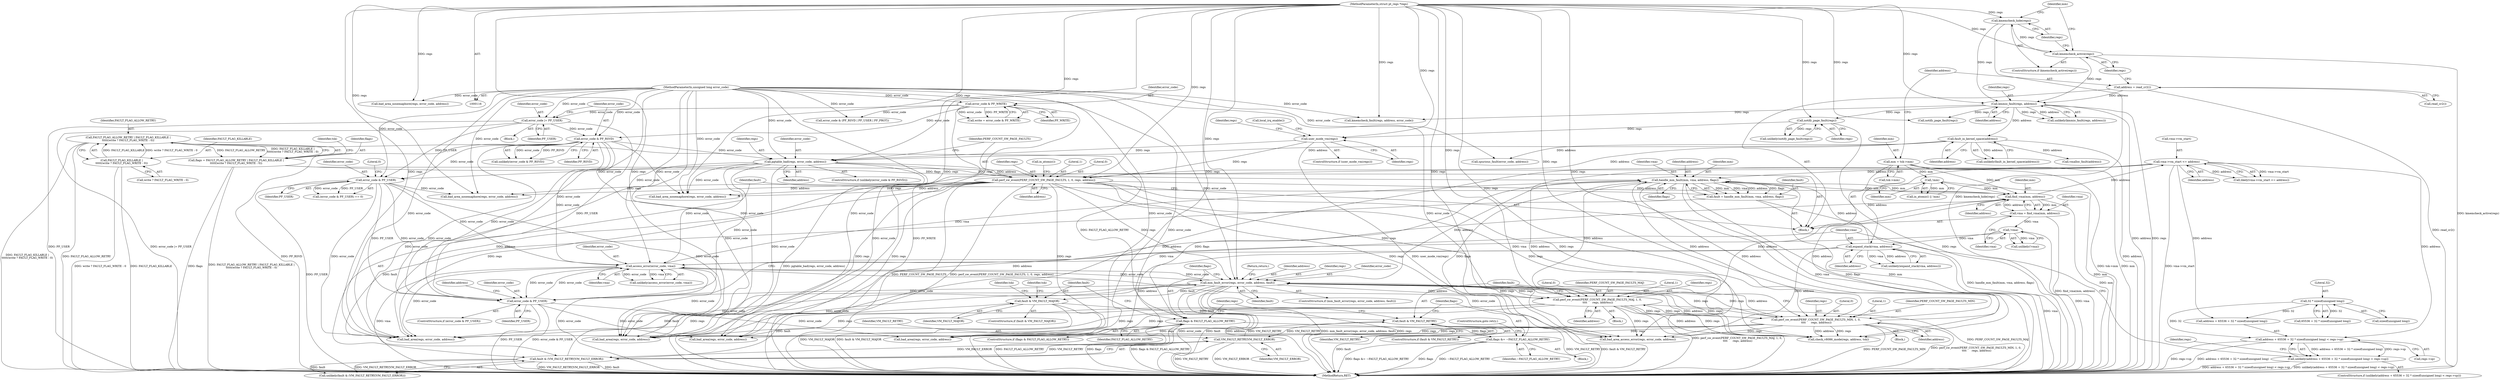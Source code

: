 digraph "0_linux_a8b0ca17b80e92faab46ee7179ba9e99ccb61233_52@API" {
"1000339" [label="(Call,address + 65536 + 32 * sizeof(unsigned long) < regs->sp)"];
"1000312" [label="(Call,vma->vm_start <= address)"];
"1000297" [label="(Call,find_vma(mm, address))"];
"1000382" [label="(Call,handle_mm_fault(mm, vma, address, flags))"];
"1000371" [label="(Call,access_error(error_code, vma))"];
"1000333" [label="(Call,error_code & PF_USER)"];
"1000234" [label="(Call,error_code & PF_RSVD)"];
"1000220" [label="(Call,error_code |= PF_USER)"];
"1000128" [label="(Call,error_code & PF_WRITE)"];
"1000118" [label="(MethodParameterIn,unsigned long error_code)"];
"1000271" [label="(Call,error_code & PF_USER)"];
"1000237" [label="(Call,pgtable_bad(regs, error_code, address))"];
"1000216" [label="(Call,user_mode_vm(regs))"];
"1000212" [label="(Call,notify_page_fault(regs))"];
"1000165" [label="(Call,kmmio_fault(regs, address))"];
"1000156" [label="(Call,kmemcheck_hide(regs))"];
"1000154" [label="(Call,kmemcheck_active(regs))"];
"1000117" [label="(MethodParameterIn,struct pt_regs *regs)"];
"1000150" [label="(Call,address = read_cr2())"];
"1000171" [label="(Call,fault_in_kernel_space(address))"];
"1000396" [label="(Call,mm_fault_error(regs, error_code, address, fault))"];
"1000416" [label="(Call,perf_sw_event(PERF_COUNT_SW_PAGE_FAULTS_MAJ, 1, 0,\n \t\t\t\t      regs, address))"];
"1000428" [label="(Call,perf_sw_event(PERF_COUNT_SW_PAGE_FAULTS_MIN, 1, 0,\n \t\t\t\t      regs, address))"];
"1000241" [label="(Call,perf_sw_event(PERF_COUNT_SW_PAGE_FAULTS, 1, 0, regs, address))"];
"1000389" [label="(Call,fault & (VM_FAULT_RETRY|VM_FAULT_ERROR))"];
"1000380" [label="(Call,fault = handle_mm_fault(mm, vma, address, flags))"];
"1000391" [label="(Call,VM_FAULT_RETRY|VM_FAULT_ERROR)"];
"1000435" [label="(Call,fault & VM_FAULT_RETRY)"];
"1000408" [label="(Call,fault & VM_FAULT_MAJOR)"];
"1000302" [label="(Call,!vma)"];
"1000295" [label="(Call,vma = find_vma(mm, address))"];
"1000359" [label="(Call,expand_stack(vma, address))"];
"1000439" [label="(Call,flags &= ~FAULT_FLAG_ALLOW_RETRY)"];
"1000403" [label="(Call,flags & FAULT_FLAG_ALLOW_RETRY)"];
"1000134" [label="(Call,FAULT_FLAG_ALLOW_RETRY | FAULT_FLAG_KILLABLE |\n\t\t\t\t\t(write ? FAULT_FLAG_WRITE : 0))"];
"1000136" [label="(Call,FAULT_FLAG_KILLABLE |\n\t\t\t\t\t(write ? FAULT_FLAG_WRITE : 0))"];
"1000132" [label="(Call,flags = FAULT_FLAG_ALLOW_RETRY | FAULT_FLAG_KILLABLE |\n\t\t\t\t\t(write ? FAULT_FLAG_WRITE : 0))"];
"1000251" [label="(Call,!mm)"];
"1000145" [label="(Call,mm = tsk->mm)"];
"1000344" [label="(Call,32 * sizeof(unsigned long))"];
"1000338" [label="(Call,unlikely(address + 65536 + 32 * sizeof(unsigned long) < regs->sp))"];
"1000432" [label="(Identifier,regs)"];
"1000419" [label="(Literal,0)"];
"1000433" [label="(Identifier,address)"];
"1000171" [label="(Call,fault_in_kernel_space(address))"];
"1000202" [label="(Call,notify_page_fault(regs))"];
"1000295" [label="(Call,vma = find_vma(mm, address))"];
"1000129" [label="(Identifier,error_code)"];
"1000156" [label="(Call,kmemcheck_hide(regs))"];
"1000401" [label="(Return,return;)"];
"1000327" [label="(Call,bad_area(regs, error_code, address))"];
"1000165" [label="(Call,kmmio_fault(regs, address))"];
"1000400" [label="(Identifier,fault)"];
"1000353" [label="(Identifier,regs)"];
"1000440" [label="(Identifier,flags)"];
"1000233" [label="(Call,unlikely(error_code & PF_RSVD))"];
"1000152" [label="(Call,read_cr2())"];
"1000302" [label="(Call,!vma)"];
"1000254" [label="(Call,bad_area_nosemaphore(regs, error_code, address))"];
"1000243" [label="(Literal,1)"];
"1000212" [label="(Call,notify_page_fault(regs))"];
"1000157" [label="(Identifier,regs)"];
"1000218" [label="(Block,)"];
"1000296" [label="(Identifier,vma)"];
"1000431" [label="(Literal,0)"];
"1000242" [label="(Identifier,PERF_COUNT_SW_PAGE_FAULTS)"];
"1000272" [label="(Identifier,error_code)"];
"1000335" [label="(Identifier,PF_USER)"];
"1000186" [label="(Call,vmalloc_fault(address))"];
"1000390" [label="(Identifier,fault)"];
"1000297" [label="(Call,find_vma(mm, address))"];
"1000221" [label="(Identifier,error_code)"];
"1000341" [label="(Identifier,address)"];
"1000338" [label="(Call,unlikely(address + 65536 + 32 * sizeof(unsigned long) < regs->sp))"];
"1000301" [label="(Call,unlikely(!vma))"];
"1000352" [label="(Call,bad_area(regs, error_code, address))"];
"1000138" [label="(Call,write ? FAULT_FLAG_WRITE : 0)"];
"1000405" [label="(Identifier,FAULT_FLAG_ALLOW_RETRY)"];
"1000434" [label="(ControlStructure,if (fault & VM_FAULT_RETRY))"];
"1000346" [label="(Call,sizeof(unsigned long))"];
"1000154" [label="(Call,kmemcheck_active(regs))"];
"1000172" [label="(Identifier,address)"];
"1000348" [label="(Call,regs->sp)"];
"1000215" [label="(ControlStructure,if (user_mode_vm(regs)))"];
"1000382" [label="(Call,handle_mm_fault(mm, vma, address, flags))"];
"1000244" [label="(Literal,0)"];
"1000251" [label="(Call,!mm)"];
"1000281" [label="(Call,bad_area_nosemaphore(regs, error_code, address))"];
"1000117" [label="(MethodParameterIn,struct pt_regs *regs)"];
"1000409" [label="(Identifier,fault)"];
"1000274" [label="(Literal,0)"];
"1000217" [label="(Identifier,regs)"];
"1000361" [label="(Identifier,address)"];
"1000137" [label="(Identifier,FAULT_FLAG_KILLABLE)"];
"1000234" [label="(Call,error_code & PF_RSVD)"];
"1000372" [label="(Identifier,error_code)"];
"1000452" [label="(MethodReturn,RET)"];
"1000176" [label="(Call,error_code & (PF_RSVD | PF_USER | PF_PROT))"];
"1000147" [label="(Call,tsk->mm)"];
"1000146" [label="(Identifier,mm)"];
"1000273" [label="(Identifier,PF_USER)"];
"1000375" [label="(Call,bad_area_access_error(regs, error_code, address))"];
"1000435" [label="(Call,fault & VM_FAULT_RETRY)"];
"1000213" [label="(Identifier,regs)"];
"1000414" [label="(Identifier,tsk)"];
"1000241" [label="(Call,perf_sw_event(PERF_COUNT_SW_PAGE_FAULTS, 1, 0, regs, address))"];
"1000380" [label="(Call,fault = handle_mm_fault(mm, vma, address, flags))"];
"1000408" [label="(Call,fault & VM_FAULT_MAJOR)"];
"1000342" [label="(Call,65536 + 32 * sizeof(unsigned long))"];
"1000311" [label="(Call,likely(vma->vm_start <= address))"];
"1000270" [label="(Call,(error_code & PF_USER) == 0)"];
"1000228" [label="(Identifier,regs)"];
"1000170" [label="(Call,unlikely(fault_in_kernel_space(address)))"];
"1000161" [label="(Identifier,mm)"];
"1000402" [label="(ControlStructure,if (flags & FAULT_FLAG_ALLOW_RETRY))"];
"1000371" [label="(Call,access_error(error_code, vma))"];
"1000360" [label="(Identifier,vma)"];
"1000143" [label="(Identifier,tsk)"];
"1000166" [label="(Identifier,regs)"];
"1000337" [label="(ControlStructure,if (unlikely(address + 65536 + 32 * sizeof(unsigned long) < regs->sp)))"];
"1000359" [label="(Call,expand_stack(vma, address))"];
"1000416" [label="(Call,perf_sw_event(PERF_COUNT_SW_PAGE_FAULTS_MAJ, 1, 0,\n \t\t\t\t      regs, address))"];
"1000384" [label="(Identifier,vma)"];
"1000128" [label="(Call,error_code & PF_WRITE)"];
"1000437" [label="(Identifier,VM_FAULT_RETRY)"];
"1000222" [label="(Identifier,PF_USER)"];
"1000299" [label="(Identifier,address)"];
"1000428" [label="(Call,perf_sw_event(PERF_COUNT_SW_PAGE_FAULTS_MIN, 1, 0,\n \t\t\t\t      regs, address))"];
"1000134" [label="(Call,FAULT_FLAG_ALLOW_RETRY | FAULT_FLAG_KILLABLE |\n\t\t\t\t\t(write ? FAULT_FLAG_WRITE : 0))"];
"1000385" [label="(Identifier,address)"];
"1000386" [label="(Identifier,flags)"];
"1000240" [label="(Identifier,address)"];
"1000236" [label="(Identifier,PF_RSVD)"];
"1000235" [label="(Identifier,error_code)"];
"1000334" [label="(Identifier,error_code)"];
"1000423" [label="(Block,)"];
"1000399" [label="(Identifier,address)"];
"1000150" [label="(Call,address = read_cr2())"];
"1000436" [label="(Identifier,fault)"];
"1000316" [label="(Identifier,address)"];
"1000389" [label="(Call,fault & (VM_FAULT_RETRY|VM_FAULT_ERROR))"];
"1000252" [label="(Identifier,mm)"];
"1000421" [label="(Identifier,address)"];
"1000305" [label="(Call,bad_area(regs, error_code, address))"];
"1000151" [label="(Identifier,address)"];
"1000126" [label="(Call,write = error_code & PF_WRITE)"];
"1000339" [label="(Call,address + 65536 + 32 * sizeof(unsigned long) < regs->sp)"];
"1000153" [label="(ControlStructure,if (kmemcheck_active(regs)))"];
"1000430" [label="(Literal,1)"];
"1000303" [label="(Identifier,vma)"];
"1000219" [label="(Call,local_irq_enable())"];
"1000443" [label="(Call,check_v8086_mode(regs, address, tsk))"];
"1000164" [label="(Call,unlikely(kmmio_fault(regs, address)))"];
"1000370" [label="(Call,unlikely(access_error(error_code, vma)))"];
"1000383" [label="(Identifier,mm)"];
"1000340" [label="(Call,address + 65536 + 32 * sizeof(unsigned long))"];
"1000373" [label="(Identifier,vma)"];
"1000332" [label="(ControlStructure,if (error_code & PF_USER))"];
"1000438" [label="(Block,)"];
"1000417" [label="(Identifier,PERF_COUNT_SW_PAGE_FAULTS_MAJ)"];
"1000245" [label="(Identifier,regs)"];
"1000391" [label="(Call,VM_FAULT_RETRY|VM_FAULT_ERROR)"];
"1000249" [label="(Call,in_atomic() || !mm)"];
"1000429" [label="(Identifier,PERF_COUNT_SW_PAGE_FAULTS_MIN)"];
"1000132" [label="(Call,flags = FAULT_FLAG_ALLOW_RETRY | FAULT_FLAG_KILLABLE |\n\t\t\t\t\t(write ? FAULT_FLAG_WRITE : 0))"];
"1000444" [label="(Identifier,regs)"];
"1000363" [label="(Call,bad_area(regs, error_code, address))"];
"1000397" [label="(Identifier,regs)"];
"1000398" [label="(Identifier,error_code)"];
"1000298" [label="(Identifier,mm)"];
"1000271" [label="(Call,error_code & PF_USER)"];
"1000237" [label="(Call,pgtable_bad(regs, error_code, address))"];
"1000439" [label="(Call,flags &= ~FAULT_FLAG_ALLOW_RETRY)"];
"1000246" [label="(Identifier,address)"];
"1000381" [label="(Identifier,fault)"];
"1000145" [label="(Call,mm = tsk->mm)"];
"1000205" [label="(Call,bad_area_nosemaphore(regs, error_code, address))"];
"1000135" [label="(Identifier,FAULT_FLAG_ALLOW_RETRY)"];
"1000130" [label="(Identifier,PF_WRITE)"];
"1000312" [label="(Call,vma->vm_start <= address)"];
"1000403" [label="(Call,flags & FAULT_FLAG_ALLOW_RETRY)"];
"1000238" [label="(Identifier,regs)"];
"1000404" [label="(Identifier,flags)"];
"1000250" [label="(Call,in_atomic())"];
"1000211" [label="(Call,unlikely(notify_page_fault(regs)))"];
"1000167" [label="(Identifier,address)"];
"1000197" [label="(Call,spurious_fault(error_code, address))"];
"1000442" [label="(ControlStructure,goto retry;)"];
"1000232" [label="(ControlStructure,if (unlikely(error_code & PF_RSVD)))"];
"1000118" [label="(MethodParameterIn,unsigned long error_code)"];
"1000396" [label="(Call,mm_fault_error(regs, error_code, address, fault))"];
"1000119" [label="(Block,)"];
"1000393" [label="(Identifier,VM_FAULT_ERROR)"];
"1000392" [label="(Identifier,VM_FAULT_RETRY)"];
"1000410" [label="(Identifier,VM_FAULT_MAJOR)"];
"1000216" [label="(Call,user_mode_vm(regs))"];
"1000388" [label="(Call,unlikely(fault & (VM_FAULT_RETRY|VM_FAULT_ERROR)))"];
"1000441" [label="(Identifier,~FAULT_FLAG_ALLOW_RETRY)"];
"1000395" [label="(ControlStructure,if (mm_fault_error(regs, error_code, address, fault)))"];
"1000358" [label="(Call,unlikely(expand_stack(vma, address)))"];
"1000313" [label="(Call,vma->vm_start)"];
"1000418" [label="(Literal,1)"];
"1000407" [label="(ControlStructure,if (fault & VM_FAULT_MAJOR))"];
"1000136" [label="(Call,FAULT_FLAG_KILLABLE |\n\t\t\t\t\t(write ? FAULT_FLAG_WRITE : 0))"];
"1000191" [label="(Call,kmemcheck_fault(regs, address, error_code))"];
"1000345" [label="(Literal,32)"];
"1000155" [label="(Identifier,regs)"];
"1000426" [label="(Identifier,tsk)"];
"1000220" [label="(Call,error_code |= PF_USER)"];
"1000133" [label="(Identifier,flags)"];
"1000333" [label="(Call,error_code & PF_USER)"];
"1000344" [label="(Call,32 * sizeof(unsigned long))"];
"1000420" [label="(Identifier,regs)"];
"1000239" [label="(Identifier,error_code)"];
"1000411" [label="(Block,)"];
"1000339" -> "1000338"  [label="AST: "];
"1000339" -> "1000348"  [label="CFG: "];
"1000340" -> "1000339"  [label="AST: "];
"1000348" -> "1000339"  [label="AST: "];
"1000338" -> "1000339"  [label="CFG: "];
"1000339" -> "1000452"  [label="DDG: regs->sp"];
"1000339" -> "1000452"  [label="DDG: address + 65536 + 32 * sizeof(unsigned long)"];
"1000339" -> "1000338"  [label="DDG: address + 65536 + 32 * sizeof(unsigned long)"];
"1000339" -> "1000338"  [label="DDG: regs->sp"];
"1000312" -> "1000339"  [label="DDG: address"];
"1000344" -> "1000339"  [label="DDG: 32"];
"1000312" -> "1000311"  [label="AST: "];
"1000312" -> "1000316"  [label="CFG: "];
"1000313" -> "1000312"  [label="AST: "];
"1000316" -> "1000312"  [label="AST: "];
"1000311" -> "1000312"  [label="CFG: "];
"1000312" -> "1000452"  [label="DDG: vma->vm_start"];
"1000312" -> "1000311"  [label="DDG: vma->vm_start"];
"1000312" -> "1000311"  [label="DDG: address"];
"1000297" -> "1000312"  [label="DDG: address"];
"1000312" -> "1000327"  [label="DDG: address"];
"1000312" -> "1000340"  [label="DDG: address"];
"1000312" -> "1000352"  [label="DDG: address"];
"1000312" -> "1000359"  [label="DDG: address"];
"1000312" -> "1000375"  [label="DDG: address"];
"1000312" -> "1000382"  [label="DDG: address"];
"1000297" -> "1000295"  [label="AST: "];
"1000297" -> "1000299"  [label="CFG: "];
"1000298" -> "1000297"  [label="AST: "];
"1000299" -> "1000297"  [label="AST: "];
"1000295" -> "1000297"  [label="CFG: "];
"1000297" -> "1000452"  [label="DDG: mm"];
"1000297" -> "1000295"  [label="DDG: mm"];
"1000297" -> "1000295"  [label="DDG: address"];
"1000382" -> "1000297"  [label="DDG: mm"];
"1000251" -> "1000297"  [label="DDG: mm"];
"1000145" -> "1000297"  [label="DDG: mm"];
"1000428" -> "1000297"  [label="DDG: address"];
"1000416" -> "1000297"  [label="DDG: address"];
"1000241" -> "1000297"  [label="DDG: address"];
"1000297" -> "1000305"  [label="DDG: address"];
"1000297" -> "1000382"  [label="DDG: mm"];
"1000382" -> "1000380"  [label="AST: "];
"1000382" -> "1000386"  [label="CFG: "];
"1000383" -> "1000382"  [label="AST: "];
"1000384" -> "1000382"  [label="AST: "];
"1000385" -> "1000382"  [label="AST: "];
"1000386" -> "1000382"  [label="AST: "];
"1000380" -> "1000382"  [label="CFG: "];
"1000382" -> "1000452"  [label="DDG: mm"];
"1000382" -> "1000452"  [label="DDG: vma"];
"1000382" -> "1000452"  [label="DDG: flags"];
"1000382" -> "1000380"  [label="DDG: mm"];
"1000382" -> "1000380"  [label="DDG: vma"];
"1000382" -> "1000380"  [label="DDG: address"];
"1000382" -> "1000380"  [label="DDG: flags"];
"1000371" -> "1000382"  [label="DDG: vma"];
"1000359" -> "1000382"  [label="DDG: address"];
"1000439" -> "1000382"  [label="DDG: flags"];
"1000132" -> "1000382"  [label="DDG: flags"];
"1000382" -> "1000396"  [label="DDG: address"];
"1000382" -> "1000403"  [label="DDG: flags"];
"1000382" -> "1000416"  [label="DDG: address"];
"1000382" -> "1000428"  [label="DDG: address"];
"1000382" -> "1000443"  [label="DDG: address"];
"1000371" -> "1000370"  [label="AST: "];
"1000371" -> "1000373"  [label="CFG: "];
"1000372" -> "1000371"  [label="AST: "];
"1000373" -> "1000371"  [label="AST: "];
"1000370" -> "1000371"  [label="CFG: "];
"1000371" -> "1000452"  [label="DDG: vma"];
"1000371" -> "1000452"  [label="DDG: error_code"];
"1000371" -> "1000305"  [label="DDG: error_code"];
"1000371" -> "1000327"  [label="DDG: error_code"];
"1000371" -> "1000333"  [label="DDG: error_code"];
"1000371" -> "1000370"  [label="DDG: error_code"];
"1000371" -> "1000370"  [label="DDG: vma"];
"1000333" -> "1000371"  [label="DDG: error_code"];
"1000234" -> "1000371"  [label="DDG: error_code"];
"1000271" -> "1000371"  [label="DDG: error_code"];
"1000237" -> "1000371"  [label="DDG: error_code"];
"1000396" -> "1000371"  [label="DDG: error_code"];
"1000118" -> "1000371"  [label="DDG: error_code"];
"1000302" -> "1000371"  [label="DDG: vma"];
"1000359" -> "1000371"  [label="DDG: vma"];
"1000371" -> "1000375"  [label="DDG: error_code"];
"1000371" -> "1000396"  [label="DDG: error_code"];
"1000333" -> "1000332"  [label="AST: "];
"1000333" -> "1000335"  [label="CFG: "];
"1000334" -> "1000333"  [label="AST: "];
"1000335" -> "1000333"  [label="AST: "];
"1000341" -> "1000333"  [label="CFG: "];
"1000360" -> "1000333"  [label="CFG: "];
"1000333" -> "1000452"  [label="DDG: error_code & PF_USER"];
"1000333" -> "1000452"  [label="DDG: PF_USER"];
"1000234" -> "1000333"  [label="DDG: error_code"];
"1000271" -> "1000333"  [label="DDG: error_code"];
"1000271" -> "1000333"  [label="DDG: PF_USER"];
"1000237" -> "1000333"  [label="DDG: error_code"];
"1000396" -> "1000333"  [label="DDG: error_code"];
"1000118" -> "1000333"  [label="DDG: error_code"];
"1000220" -> "1000333"  [label="DDG: PF_USER"];
"1000333" -> "1000352"  [label="DDG: error_code"];
"1000333" -> "1000363"  [label="DDG: error_code"];
"1000234" -> "1000233"  [label="AST: "];
"1000234" -> "1000236"  [label="CFG: "];
"1000235" -> "1000234"  [label="AST: "];
"1000236" -> "1000234"  [label="AST: "];
"1000233" -> "1000234"  [label="CFG: "];
"1000234" -> "1000452"  [label="DDG: PF_RSVD"];
"1000234" -> "1000233"  [label="DDG: error_code"];
"1000234" -> "1000233"  [label="DDG: PF_RSVD"];
"1000220" -> "1000234"  [label="DDG: error_code"];
"1000128" -> "1000234"  [label="DDG: error_code"];
"1000118" -> "1000234"  [label="DDG: error_code"];
"1000234" -> "1000237"  [label="DDG: error_code"];
"1000234" -> "1000254"  [label="DDG: error_code"];
"1000234" -> "1000271"  [label="DDG: error_code"];
"1000234" -> "1000305"  [label="DDG: error_code"];
"1000234" -> "1000327"  [label="DDG: error_code"];
"1000220" -> "1000218"  [label="AST: "];
"1000220" -> "1000222"  [label="CFG: "];
"1000221" -> "1000220"  [label="AST: "];
"1000222" -> "1000220"  [label="AST: "];
"1000235" -> "1000220"  [label="CFG: "];
"1000220" -> "1000452"  [label="DDG: PF_USER"];
"1000220" -> "1000452"  [label="DDG: error_code |= PF_USER"];
"1000128" -> "1000220"  [label="DDG: error_code"];
"1000118" -> "1000220"  [label="DDG: error_code"];
"1000220" -> "1000271"  [label="DDG: PF_USER"];
"1000128" -> "1000126"  [label="AST: "];
"1000128" -> "1000130"  [label="CFG: "];
"1000129" -> "1000128"  [label="AST: "];
"1000130" -> "1000128"  [label="AST: "];
"1000126" -> "1000128"  [label="CFG: "];
"1000128" -> "1000452"  [label="DDG: PF_WRITE"];
"1000128" -> "1000452"  [label="DDG: error_code"];
"1000128" -> "1000126"  [label="DDG: error_code"];
"1000128" -> "1000126"  [label="DDG: PF_WRITE"];
"1000118" -> "1000128"  [label="DDG: error_code"];
"1000128" -> "1000176"  [label="DDG: error_code"];
"1000118" -> "1000116"  [label="AST: "];
"1000118" -> "1000452"  [label="DDG: error_code"];
"1000118" -> "1000176"  [label="DDG: error_code"];
"1000118" -> "1000191"  [label="DDG: error_code"];
"1000118" -> "1000197"  [label="DDG: error_code"];
"1000118" -> "1000205"  [label="DDG: error_code"];
"1000118" -> "1000237"  [label="DDG: error_code"];
"1000118" -> "1000254"  [label="DDG: error_code"];
"1000118" -> "1000271"  [label="DDG: error_code"];
"1000118" -> "1000281"  [label="DDG: error_code"];
"1000118" -> "1000305"  [label="DDG: error_code"];
"1000118" -> "1000327"  [label="DDG: error_code"];
"1000118" -> "1000352"  [label="DDG: error_code"];
"1000118" -> "1000363"  [label="DDG: error_code"];
"1000118" -> "1000375"  [label="DDG: error_code"];
"1000118" -> "1000396"  [label="DDG: error_code"];
"1000271" -> "1000270"  [label="AST: "];
"1000271" -> "1000273"  [label="CFG: "];
"1000272" -> "1000271"  [label="AST: "];
"1000273" -> "1000271"  [label="AST: "];
"1000274" -> "1000271"  [label="CFG: "];
"1000271" -> "1000452"  [label="DDG: PF_USER"];
"1000271" -> "1000270"  [label="DDG: error_code"];
"1000271" -> "1000270"  [label="DDG: PF_USER"];
"1000237" -> "1000271"  [label="DDG: error_code"];
"1000271" -> "1000281"  [label="DDG: error_code"];
"1000271" -> "1000305"  [label="DDG: error_code"];
"1000271" -> "1000327"  [label="DDG: error_code"];
"1000237" -> "1000232"  [label="AST: "];
"1000237" -> "1000240"  [label="CFG: "];
"1000238" -> "1000237"  [label="AST: "];
"1000239" -> "1000237"  [label="AST: "];
"1000240" -> "1000237"  [label="AST: "];
"1000242" -> "1000237"  [label="CFG: "];
"1000237" -> "1000452"  [label="DDG: pgtable_bad(regs, error_code, address)"];
"1000216" -> "1000237"  [label="DDG: regs"];
"1000117" -> "1000237"  [label="DDG: regs"];
"1000171" -> "1000237"  [label="DDG: address"];
"1000237" -> "1000241"  [label="DDG: regs"];
"1000237" -> "1000241"  [label="DDG: address"];
"1000237" -> "1000254"  [label="DDG: error_code"];
"1000237" -> "1000305"  [label="DDG: error_code"];
"1000237" -> "1000327"  [label="DDG: error_code"];
"1000216" -> "1000215"  [label="AST: "];
"1000216" -> "1000217"  [label="CFG: "];
"1000217" -> "1000216"  [label="AST: "];
"1000219" -> "1000216"  [label="CFG: "];
"1000228" -> "1000216"  [label="CFG: "];
"1000216" -> "1000452"  [label="DDG: user_mode_vm(regs)"];
"1000212" -> "1000216"  [label="DDG: regs"];
"1000117" -> "1000216"  [label="DDG: regs"];
"1000216" -> "1000241"  [label="DDG: regs"];
"1000212" -> "1000211"  [label="AST: "];
"1000212" -> "1000213"  [label="CFG: "];
"1000213" -> "1000212"  [label="AST: "];
"1000211" -> "1000212"  [label="CFG: "];
"1000212" -> "1000452"  [label="DDG: regs"];
"1000212" -> "1000211"  [label="DDG: regs"];
"1000165" -> "1000212"  [label="DDG: regs"];
"1000117" -> "1000212"  [label="DDG: regs"];
"1000165" -> "1000164"  [label="AST: "];
"1000165" -> "1000167"  [label="CFG: "];
"1000166" -> "1000165"  [label="AST: "];
"1000167" -> "1000165"  [label="AST: "];
"1000164" -> "1000165"  [label="CFG: "];
"1000165" -> "1000452"  [label="DDG: regs"];
"1000165" -> "1000452"  [label="DDG: address"];
"1000165" -> "1000164"  [label="DDG: regs"];
"1000165" -> "1000164"  [label="DDG: address"];
"1000156" -> "1000165"  [label="DDG: regs"];
"1000154" -> "1000165"  [label="DDG: regs"];
"1000117" -> "1000165"  [label="DDG: regs"];
"1000150" -> "1000165"  [label="DDG: address"];
"1000165" -> "1000171"  [label="DDG: address"];
"1000165" -> "1000191"  [label="DDG: regs"];
"1000165" -> "1000202"  [label="DDG: regs"];
"1000156" -> "1000153"  [label="AST: "];
"1000156" -> "1000157"  [label="CFG: "];
"1000157" -> "1000156"  [label="AST: "];
"1000161" -> "1000156"  [label="CFG: "];
"1000156" -> "1000452"  [label="DDG: kmemcheck_hide(regs)"];
"1000154" -> "1000156"  [label="DDG: regs"];
"1000117" -> "1000156"  [label="DDG: regs"];
"1000154" -> "1000153"  [label="AST: "];
"1000154" -> "1000155"  [label="CFG: "];
"1000155" -> "1000154"  [label="AST: "];
"1000157" -> "1000154"  [label="CFG: "];
"1000161" -> "1000154"  [label="CFG: "];
"1000154" -> "1000452"  [label="DDG: kmemcheck_active(regs)"];
"1000117" -> "1000154"  [label="DDG: regs"];
"1000117" -> "1000116"  [label="AST: "];
"1000117" -> "1000452"  [label="DDG: regs"];
"1000117" -> "1000191"  [label="DDG: regs"];
"1000117" -> "1000202"  [label="DDG: regs"];
"1000117" -> "1000205"  [label="DDG: regs"];
"1000117" -> "1000241"  [label="DDG: regs"];
"1000117" -> "1000254"  [label="DDG: regs"];
"1000117" -> "1000281"  [label="DDG: regs"];
"1000117" -> "1000305"  [label="DDG: regs"];
"1000117" -> "1000327"  [label="DDG: regs"];
"1000117" -> "1000352"  [label="DDG: regs"];
"1000117" -> "1000363"  [label="DDG: regs"];
"1000117" -> "1000375"  [label="DDG: regs"];
"1000117" -> "1000396"  [label="DDG: regs"];
"1000117" -> "1000416"  [label="DDG: regs"];
"1000117" -> "1000428"  [label="DDG: regs"];
"1000117" -> "1000443"  [label="DDG: regs"];
"1000150" -> "1000119"  [label="AST: "];
"1000150" -> "1000152"  [label="CFG: "];
"1000151" -> "1000150"  [label="AST: "];
"1000152" -> "1000150"  [label="AST: "];
"1000155" -> "1000150"  [label="CFG: "];
"1000150" -> "1000452"  [label="DDG: read_cr2()"];
"1000171" -> "1000170"  [label="AST: "];
"1000171" -> "1000172"  [label="CFG: "];
"1000172" -> "1000171"  [label="AST: "];
"1000170" -> "1000171"  [label="CFG: "];
"1000171" -> "1000452"  [label="DDG: address"];
"1000171" -> "1000170"  [label="DDG: address"];
"1000171" -> "1000186"  [label="DDG: address"];
"1000171" -> "1000197"  [label="DDG: address"];
"1000171" -> "1000241"  [label="DDG: address"];
"1000396" -> "1000395"  [label="AST: "];
"1000396" -> "1000400"  [label="CFG: "];
"1000397" -> "1000396"  [label="AST: "];
"1000398" -> "1000396"  [label="AST: "];
"1000399" -> "1000396"  [label="AST: "];
"1000400" -> "1000396"  [label="AST: "];
"1000401" -> "1000396"  [label="CFG: "];
"1000404" -> "1000396"  [label="CFG: "];
"1000396" -> "1000452"  [label="DDG: mm_fault_error(regs, error_code, address, fault)"];
"1000396" -> "1000452"  [label="DDG: regs"];
"1000396" -> "1000452"  [label="DDG: error_code"];
"1000396" -> "1000452"  [label="DDG: fault"];
"1000396" -> "1000452"  [label="DDG: address"];
"1000396" -> "1000305"  [label="DDG: error_code"];
"1000396" -> "1000327"  [label="DDG: error_code"];
"1000416" -> "1000396"  [label="DDG: regs"];
"1000428" -> "1000396"  [label="DDG: regs"];
"1000241" -> "1000396"  [label="DDG: regs"];
"1000389" -> "1000396"  [label="DDG: fault"];
"1000396" -> "1000408"  [label="DDG: fault"];
"1000396" -> "1000416"  [label="DDG: regs"];
"1000396" -> "1000416"  [label="DDG: address"];
"1000396" -> "1000428"  [label="DDG: regs"];
"1000396" -> "1000428"  [label="DDG: address"];
"1000396" -> "1000443"  [label="DDG: regs"];
"1000396" -> "1000443"  [label="DDG: address"];
"1000416" -> "1000411"  [label="AST: "];
"1000416" -> "1000421"  [label="CFG: "];
"1000417" -> "1000416"  [label="AST: "];
"1000418" -> "1000416"  [label="AST: "];
"1000419" -> "1000416"  [label="AST: "];
"1000420" -> "1000416"  [label="AST: "];
"1000421" -> "1000416"  [label="AST: "];
"1000436" -> "1000416"  [label="CFG: "];
"1000416" -> "1000452"  [label="DDG: perf_sw_event(PERF_COUNT_SW_PAGE_FAULTS_MAJ, 1, 0,\n \t\t\t\t      regs, address)"];
"1000416" -> "1000452"  [label="DDG: PERF_COUNT_SW_PAGE_FAULTS_MAJ"];
"1000416" -> "1000305"  [label="DDG: regs"];
"1000416" -> "1000327"  [label="DDG: regs"];
"1000416" -> "1000352"  [label="DDG: regs"];
"1000416" -> "1000363"  [label="DDG: regs"];
"1000416" -> "1000375"  [label="DDG: regs"];
"1000428" -> "1000416"  [label="DDG: regs"];
"1000241" -> "1000416"  [label="DDG: regs"];
"1000416" -> "1000428"  [label="DDG: regs"];
"1000416" -> "1000443"  [label="DDG: regs"];
"1000416" -> "1000443"  [label="DDG: address"];
"1000428" -> "1000423"  [label="AST: "];
"1000428" -> "1000433"  [label="CFG: "];
"1000429" -> "1000428"  [label="AST: "];
"1000430" -> "1000428"  [label="AST: "];
"1000431" -> "1000428"  [label="AST: "];
"1000432" -> "1000428"  [label="AST: "];
"1000433" -> "1000428"  [label="AST: "];
"1000436" -> "1000428"  [label="CFG: "];
"1000428" -> "1000452"  [label="DDG: perf_sw_event(PERF_COUNT_SW_PAGE_FAULTS_MIN, 1, 0,\n \t\t\t\t      regs, address)"];
"1000428" -> "1000452"  [label="DDG: PERF_COUNT_SW_PAGE_FAULTS_MIN"];
"1000428" -> "1000305"  [label="DDG: regs"];
"1000428" -> "1000327"  [label="DDG: regs"];
"1000428" -> "1000352"  [label="DDG: regs"];
"1000428" -> "1000363"  [label="DDG: regs"];
"1000428" -> "1000375"  [label="DDG: regs"];
"1000241" -> "1000428"  [label="DDG: regs"];
"1000428" -> "1000443"  [label="DDG: regs"];
"1000428" -> "1000443"  [label="DDG: address"];
"1000241" -> "1000119"  [label="AST: "];
"1000241" -> "1000246"  [label="CFG: "];
"1000242" -> "1000241"  [label="AST: "];
"1000243" -> "1000241"  [label="AST: "];
"1000244" -> "1000241"  [label="AST: "];
"1000245" -> "1000241"  [label="AST: "];
"1000246" -> "1000241"  [label="AST: "];
"1000250" -> "1000241"  [label="CFG: "];
"1000241" -> "1000452"  [label="DDG: PERF_COUNT_SW_PAGE_FAULTS"];
"1000241" -> "1000452"  [label="DDG: perf_sw_event(PERF_COUNT_SW_PAGE_FAULTS, 1, 0, regs, address)"];
"1000241" -> "1000254"  [label="DDG: regs"];
"1000241" -> "1000254"  [label="DDG: address"];
"1000241" -> "1000281"  [label="DDG: regs"];
"1000241" -> "1000281"  [label="DDG: address"];
"1000241" -> "1000305"  [label="DDG: regs"];
"1000241" -> "1000327"  [label="DDG: regs"];
"1000241" -> "1000352"  [label="DDG: regs"];
"1000241" -> "1000363"  [label="DDG: regs"];
"1000241" -> "1000375"  [label="DDG: regs"];
"1000241" -> "1000443"  [label="DDG: regs"];
"1000389" -> "1000388"  [label="AST: "];
"1000389" -> "1000391"  [label="CFG: "];
"1000390" -> "1000389"  [label="AST: "];
"1000391" -> "1000389"  [label="AST: "];
"1000388" -> "1000389"  [label="CFG: "];
"1000389" -> "1000452"  [label="DDG: fault"];
"1000389" -> "1000452"  [label="DDG: VM_FAULT_RETRY|VM_FAULT_ERROR"];
"1000389" -> "1000388"  [label="DDG: fault"];
"1000389" -> "1000388"  [label="DDG: VM_FAULT_RETRY|VM_FAULT_ERROR"];
"1000380" -> "1000389"  [label="DDG: fault"];
"1000391" -> "1000389"  [label="DDG: VM_FAULT_RETRY"];
"1000391" -> "1000389"  [label="DDG: VM_FAULT_ERROR"];
"1000389" -> "1000408"  [label="DDG: fault"];
"1000380" -> "1000119"  [label="AST: "];
"1000381" -> "1000380"  [label="AST: "];
"1000390" -> "1000380"  [label="CFG: "];
"1000380" -> "1000452"  [label="DDG: handle_mm_fault(mm, vma, address, flags)"];
"1000391" -> "1000393"  [label="CFG: "];
"1000392" -> "1000391"  [label="AST: "];
"1000393" -> "1000391"  [label="AST: "];
"1000391" -> "1000452"  [label="DDG: VM_FAULT_RETRY"];
"1000391" -> "1000452"  [label="DDG: VM_FAULT_ERROR"];
"1000435" -> "1000391"  [label="DDG: VM_FAULT_RETRY"];
"1000391" -> "1000435"  [label="DDG: VM_FAULT_RETRY"];
"1000435" -> "1000434"  [label="AST: "];
"1000435" -> "1000437"  [label="CFG: "];
"1000436" -> "1000435"  [label="AST: "];
"1000437" -> "1000435"  [label="AST: "];
"1000440" -> "1000435"  [label="CFG: "];
"1000444" -> "1000435"  [label="CFG: "];
"1000435" -> "1000452"  [label="DDG: fault"];
"1000435" -> "1000452"  [label="DDG: VM_FAULT_RETRY"];
"1000435" -> "1000452"  [label="DDG: fault & VM_FAULT_RETRY"];
"1000408" -> "1000435"  [label="DDG: fault"];
"1000408" -> "1000407"  [label="AST: "];
"1000408" -> "1000410"  [label="CFG: "];
"1000409" -> "1000408"  [label="AST: "];
"1000410" -> "1000408"  [label="AST: "];
"1000414" -> "1000408"  [label="CFG: "];
"1000426" -> "1000408"  [label="CFG: "];
"1000408" -> "1000452"  [label="DDG: fault & VM_FAULT_MAJOR"];
"1000408" -> "1000452"  [label="DDG: VM_FAULT_MAJOR"];
"1000302" -> "1000301"  [label="AST: "];
"1000302" -> "1000303"  [label="CFG: "];
"1000303" -> "1000302"  [label="AST: "];
"1000301" -> "1000302"  [label="CFG: "];
"1000302" -> "1000452"  [label="DDG: vma"];
"1000302" -> "1000301"  [label="DDG: vma"];
"1000295" -> "1000302"  [label="DDG: vma"];
"1000302" -> "1000359"  [label="DDG: vma"];
"1000295" -> "1000119"  [label="AST: "];
"1000296" -> "1000295"  [label="AST: "];
"1000303" -> "1000295"  [label="CFG: "];
"1000295" -> "1000452"  [label="DDG: find_vma(mm, address)"];
"1000359" -> "1000358"  [label="AST: "];
"1000359" -> "1000361"  [label="CFG: "];
"1000360" -> "1000359"  [label="AST: "];
"1000361" -> "1000359"  [label="AST: "];
"1000358" -> "1000359"  [label="CFG: "];
"1000359" -> "1000452"  [label="DDG: vma"];
"1000359" -> "1000358"  [label="DDG: vma"];
"1000359" -> "1000358"  [label="DDG: address"];
"1000359" -> "1000363"  [label="DDG: address"];
"1000359" -> "1000375"  [label="DDG: address"];
"1000439" -> "1000438"  [label="AST: "];
"1000439" -> "1000441"  [label="CFG: "];
"1000440" -> "1000439"  [label="AST: "];
"1000441" -> "1000439"  [label="AST: "];
"1000442" -> "1000439"  [label="CFG: "];
"1000439" -> "1000452"  [label="DDG: flags"];
"1000439" -> "1000452"  [label="DDG: ~FAULT_FLAG_ALLOW_RETRY"];
"1000439" -> "1000452"  [label="DDG: flags &= ~FAULT_FLAG_ALLOW_RETRY"];
"1000403" -> "1000439"  [label="DDG: flags"];
"1000403" -> "1000402"  [label="AST: "];
"1000403" -> "1000405"  [label="CFG: "];
"1000404" -> "1000403"  [label="AST: "];
"1000405" -> "1000403"  [label="AST: "];
"1000409" -> "1000403"  [label="CFG: "];
"1000444" -> "1000403"  [label="CFG: "];
"1000403" -> "1000452"  [label="DDG: FAULT_FLAG_ALLOW_RETRY"];
"1000403" -> "1000452"  [label="DDG: flags"];
"1000403" -> "1000452"  [label="DDG: flags & FAULT_FLAG_ALLOW_RETRY"];
"1000134" -> "1000403"  [label="DDG: FAULT_FLAG_ALLOW_RETRY"];
"1000134" -> "1000132"  [label="AST: "];
"1000134" -> "1000136"  [label="CFG: "];
"1000135" -> "1000134"  [label="AST: "];
"1000136" -> "1000134"  [label="AST: "];
"1000132" -> "1000134"  [label="CFG: "];
"1000134" -> "1000452"  [label="DDG: FAULT_FLAG_ALLOW_RETRY"];
"1000134" -> "1000452"  [label="DDG: FAULT_FLAG_KILLABLE |\n\t\t\t\t\t(write ? FAULT_FLAG_WRITE : 0)"];
"1000134" -> "1000132"  [label="DDG: FAULT_FLAG_ALLOW_RETRY"];
"1000134" -> "1000132"  [label="DDG: FAULT_FLAG_KILLABLE |\n\t\t\t\t\t(write ? FAULT_FLAG_WRITE : 0)"];
"1000136" -> "1000134"  [label="DDG: FAULT_FLAG_KILLABLE"];
"1000136" -> "1000134"  [label="DDG: write ? FAULT_FLAG_WRITE : 0"];
"1000136" -> "1000138"  [label="CFG: "];
"1000137" -> "1000136"  [label="AST: "];
"1000138" -> "1000136"  [label="AST: "];
"1000136" -> "1000452"  [label="DDG: write ? FAULT_FLAG_WRITE : 0"];
"1000136" -> "1000452"  [label="DDG: FAULT_FLAG_KILLABLE"];
"1000132" -> "1000119"  [label="AST: "];
"1000133" -> "1000132"  [label="AST: "];
"1000143" -> "1000132"  [label="CFG: "];
"1000132" -> "1000452"  [label="DDG: FAULT_FLAG_ALLOW_RETRY | FAULT_FLAG_KILLABLE |\n\t\t\t\t\t(write ? FAULT_FLAG_WRITE : 0)"];
"1000132" -> "1000452"  [label="DDG: flags"];
"1000251" -> "1000249"  [label="AST: "];
"1000251" -> "1000252"  [label="CFG: "];
"1000252" -> "1000251"  [label="AST: "];
"1000249" -> "1000251"  [label="CFG: "];
"1000251" -> "1000452"  [label="DDG: mm"];
"1000251" -> "1000249"  [label="DDG: mm"];
"1000145" -> "1000251"  [label="DDG: mm"];
"1000145" -> "1000119"  [label="AST: "];
"1000145" -> "1000147"  [label="CFG: "];
"1000146" -> "1000145"  [label="AST: "];
"1000147" -> "1000145"  [label="AST: "];
"1000151" -> "1000145"  [label="CFG: "];
"1000145" -> "1000452"  [label="DDG: mm"];
"1000145" -> "1000452"  [label="DDG: tsk->mm"];
"1000344" -> "1000342"  [label="AST: "];
"1000344" -> "1000346"  [label="CFG: "];
"1000345" -> "1000344"  [label="AST: "];
"1000346" -> "1000344"  [label="AST: "];
"1000342" -> "1000344"  [label="CFG: "];
"1000344" -> "1000340"  [label="DDG: 32"];
"1000344" -> "1000342"  [label="DDG: 32"];
"1000338" -> "1000337"  [label="AST: "];
"1000353" -> "1000338"  [label="CFG: "];
"1000360" -> "1000338"  [label="CFG: "];
"1000338" -> "1000452"  [label="DDG: address + 65536 + 32 * sizeof(unsigned long) < regs->sp"];
"1000338" -> "1000452"  [label="DDG: unlikely(address + 65536 + 32 * sizeof(unsigned long) < regs->sp)"];
}
